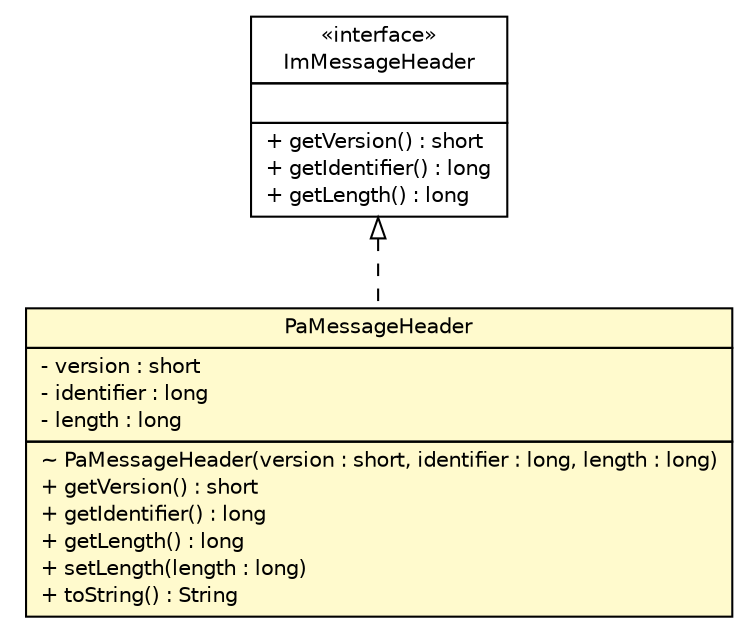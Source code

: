 #!/usr/local/bin/dot
#
# Class diagram 
# Generated by UMLGraph version R5_6 (http://www.umlgraph.org/)
#

digraph G {
	edge [fontname="Helvetica",fontsize=10,labelfontname="Helvetica",labelfontsize=10];
	node [fontname="Helvetica",fontsize=10,shape=plaintext];
	nodesep=0.25;
	ranksep=0.5;
	// de.hsbremen.tc.tnc.message.m.message.ImMessageHeader
	c89027 [label=<<table title="de.hsbremen.tc.tnc.message.m.message.ImMessageHeader" border="0" cellborder="1" cellspacing="0" cellpadding="2" port="p" href="../../../../../de/hsbremen/tc/tnc/message/m/message/ImMessageHeader.html">
		<tr><td><table border="0" cellspacing="0" cellpadding="1">
<tr><td align="center" balign="center"> &#171;interface&#187; </td></tr>
<tr><td align="center" balign="center"> ImMessageHeader </td></tr>
		</table></td></tr>
		<tr><td><table border="0" cellspacing="0" cellpadding="1">
<tr><td align="left" balign="left">  </td></tr>
		</table></td></tr>
		<tr><td><table border="0" cellspacing="0" cellpadding="1">
<tr><td align="left" balign="left"> + getVersion() : short </td></tr>
<tr><td align="left" balign="left"> + getIdentifier() : long </td></tr>
<tr><td align="left" balign="left"> + getLength() : long </td></tr>
		</table></td></tr>
		</table>>, URL="../../../../../de/hsbremen/tc/tnc/message/m/message/ImMessageHeader.html", fontname="Helvetica", fontcolor="black", fontsize=10.0];
	// org.ietf.nea.pa.message.PaMessageHeader
	c89198 [label=<<table title="org.ietf.nea.pa.message.PaMessageHeader" border="0" cellborder="1" cellspacing="0" cellpadding="2" port="p" bgcolor="lemonChiffon" href="./PaMessageHeader.html">
		<tr><td><table border="0" cellspacing="0" cellpadding="1">
<tr><td align="center" balign="center"> PaMessageHeader </td></tr>
		</table></td></tr>
		<tr><td><table border="0" cellspacing="0" cellpadding="1">
<tr><td align="left" balign="left"> - version : short </td></tr>
<tr><td align="left" balign="left"> - identifier : long </td></tr>
<tr><td align="left" balign="left"> - length : long </td></tr>
		</table></td></tr>
		<tr><td><table border="0" cellspacing="0" cellpadding="1">
<tr><td align="left" balign="left"> ~ PaMessageHeader(version : short, identifier : long, length : long) </td></tr>
<tr><td align="left" balign="left"> + getVersion() : short </td></tr>
<tr><td align="left" balign="left"> + getIdentifier() : long </td></tr>
<tr><td align="left" balign="left"> + getLength() : long </td></tr>
<tr><td align="left" balign="left"> + setLength(length : long) </td></tr>
<tr><td align="left" balign="left"> + toString() : String </td></tr>
		</table></td></tr>
		</table>>, URL="./PaMessageHeader.html", fontname="Helvetica", fontcolor="black", fontsize=10.0];
	//org.ietf.nea.pa.message.PaMessageHeader implements de.hsbremen.tc.tnc.message.m.message.ImMessageHeader
	c89027:p -> c89198:p [dir=back,arrowtail=empty,style=dashed];
}


